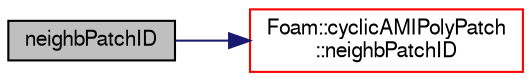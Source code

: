 digraph "neighbPatchID"
{
  bgcolor="transparent";
  edge [fontname="FreeSans",fontsize="10",labelfontname="FreeSans",labelfontsize="10"];
  node [fontname="FreeSans",fontsize="10",shape=record];
  rankdir="LR";
  Node99 [label="neighbPatchID",height=0.2,width=0.4,color="black", fillcolor="grey75", style="filled", fontcolor="black"];
  Node99 -> Node100 [color="midnightblue",fontsize="10",style="solid",fontname="FreeSans"];
  Node100 [label="Foam::cyclicAMIPolyPatch\l::neighbPatchID",height=0.2,width=0.4,color="red",URL="$a24946.html#afc2149e80f0785ace675c205b80eb6bc",tooltip="Neighbour patch ID. "];
}
